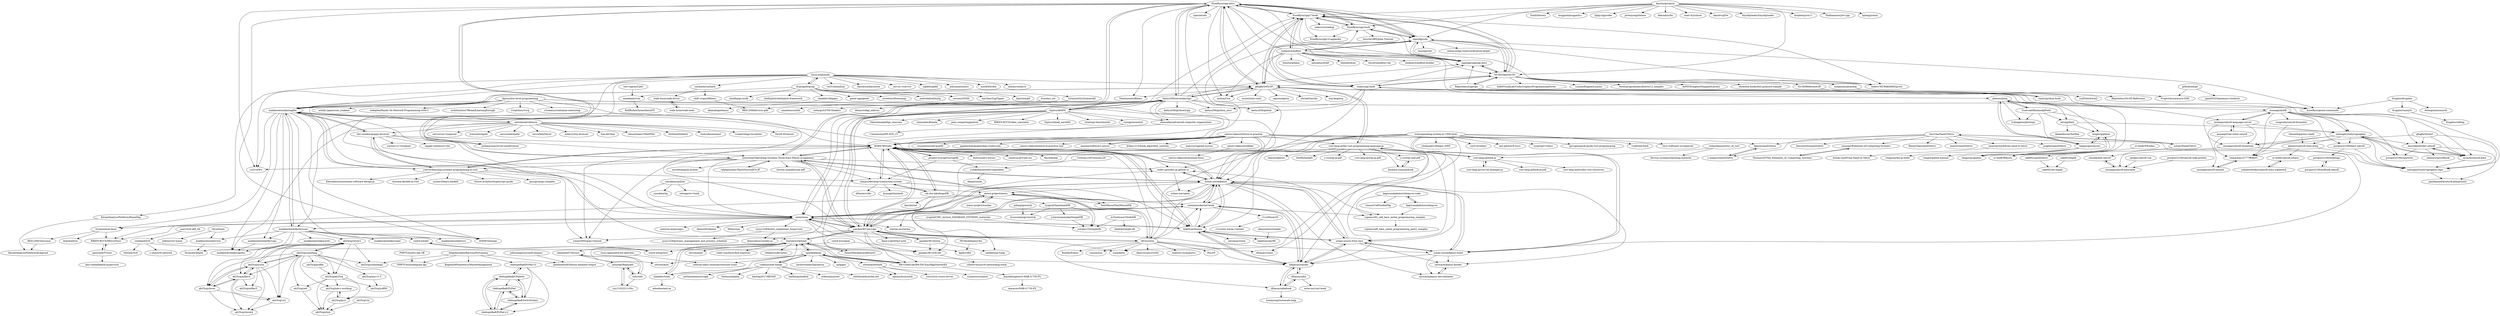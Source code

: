 digraph G {
"EzoeRyou/cpp-intro" -> "EzoeRyou/cpp17book"
"EzoeRyou/cpp-intro" -> "EzoeRyou/cpp-book"
"EzoeRyou/cpp-intro" -> "cpprefjp/site"
"EzoeRyou/cpp-intro" -> "gfngfn/SATySFi"
"EzoeRyou/cpp-intro" -> "Naotonosato/Blawn" ["e"=1]
"EzoeRyou/cpp-intro" -> "syarochan/Operating-Systems-Three-Easy-Pieces-in-japanese"
"EzoeRyou/cpp-intro" -> "spinute/ods" ["e"=1]
"EzoeRyou/cpp-intro" -> "cppmap/cppmap.docs"
"EzoeRyou/cpp-intro" -> "EzoeRyou/posix-commands"
"EzoeRyou/cpp-intro" -> "kaityo256/sevendayshpc"
"EzoeRyou/cpp-intro" -> "fujitsu/A64FX"
"EzoeRyou/cpp-intro" -> "osdev-jp/osdev-jp.github.io"
"EzoeRyou/cpp-intro" -> "rui314/9cc" ["e"=1]
"EzoeRyou/cpp-intro" -> "miiton/Cica" ["e"=1]
"EzoeRyou/cpp-intro" -> "DQNEO/minigo" ["e"=1]
"nuta/resea" -> "nuta/microkernel-book"
"nuta/resea" -> "hikalium/liumos"
"nuta/resea" -> "uchan-nos/mikanos"
"nuta/resea" -> "starina-os/starina"
"nuta/resea" -> "nuta/kerla" ["e"=1]
"nuta/resea" -> "RIKEN-RCCS/MilvusVisor"
"nuta/resea" -> "liva/minimal-linux"
"nuta/resea" -> "pandax381/microps"
"nuta/resea" -> "maekawatoshiki/sericum"
"nuta/resea" -> "hikalium/wasabi"
"nuta/resea" -> "ushitora-anqou/aqcc" ["e"=1]
"nuta/resea" -> "syuu1228/howto_implement_hypervisor"
"nuta/resea" -> "dennis95/dennix" ["e"=1]
"nuta/resea" -> "MQuy/mos" ["e"=1]
"nuta/resea" -> "osdev-jp/osdev-jp.github.io"
"ab25cq/comelang" -> "ab25cq/clover2"
"ab25cq/comelang" -> "ab25cq/xyzsh"
"ab25cq/comelang" -> "ab25cq/mfiler4"
"ab25cq/comelang" -> "ab25cq/ab25cq"
"ab25cq/comelang" -> "ab25cq/clover"
"ab25cq/comelang" -> "ab25cq/comelang2"
"ab25cq/comelang" -> "ab25cq/zed"
"ab25cq/comelang" -> "ab25cq/neo-c-working"
"ab25cq/comelang" -> "ab25cq/vicl"
"ab25cq/comelang" -> "ab25cq/neo-c1-5"
"ab25cq/comelang" -> "ab25cq/pyvi"
"ab25cq/comelang" -> "ab25cq/profile"
"syarochan/Operating-Systems-Three-Easy-Pieces-in-japanese" -> "ralphplumley/TeachYourselfCS-JP"
"syarochan/Operating-Systems-Three-Easy-Pieces-in-japanese" -> "pandax381/microps"
"syarochan/Operating-Systems-Three-Easy-Pieces-in-japanese" -> "EzoeRyou/cpp-intro"
"syarochan/Operating-Systems-Three-Easy-Pieces-in-japanese" -> "hikalium/liumos"
"syarochan/Operating-Systems-Three-Easy-Pieces-in-japanese" -> "ymmt2005/grpc-tutorial" ["e"=1]
"syarochan/Operating-Systems-Three-Easy-Pieces-in-japanese" -> "KOBA789/relly"
"syarochan/Operating-Systems-Three-Easy-Pieces-in-japanese" -> "hiroshi-manabe/sicp-pdf" ["e"=1]
"syarochan/Operating-Systems-Three-Easy-Pieces-in-japanese" -> "nuta/resea"
"syarochan/Operating-Systems-Three-Easy-Pieces-in-japanese" -> "uchan-nos/mikanos"
"syarochan/Operating-Systems-Three-Easy-Pieces-in-japanese" -> "yuk1ty/learning-systems-programming-in-rust"
"syarochan/Operating-Systems-Three-Easy-Pieces-in-japanese" -> "kaityo256/sevendayshpc"
"syarochan/Operating-Systems-Three-Easy-Pieces-in-japanese" -> "starpos/develop-transaction-system"
"syarochan/Operating-Systems-Three-Easy-Pieces-in-japanese" -> "osdev-jp/osdev-jp.github.io"
"syarochan/Operating-Systems-Three-Easy-Pieces-in-japanese" -> "asciidwango/js-primer" ["e"=1]
"syarochan/Operating-Systems-Three-Easy-Pieces-in-japanese" -> "rui314/9cc" ["e"=1]
"kaityo256/sevendayshpc" -> "kaityo256/python_zero" ["e"=1]
"kaityo256/sevendayshpc" -> "kaityo256/github" ["e"=1]
"kaityo256/sevendayshpc" -> "fujitsu/A64FX"
"kaityo256/sevendayshpc" -> "kaityo256/python2cpp" ["e"=1]
"kaityo256/sevendayshpc" -> "pandax381/microps"
"kaityo256/sevendayshpc" -> "maekawatoshiki/naglfar"
"kaityo256/sevendayshpc" -> "gfngfn/SATySFi"
"kaityo256/sevendayshpc" -> "EzoeRyou/cpp-intro"
"kaityo256/sevendayshpc" -> "KOBA789/relly"
"kaityo256/sevendayshpc" -> "shioyadan/advanced-computer-organization"
"kaityo256/sevendayshpc" -> "cppmap/cppmap.docs"
"kaityo256/sevendayshpc" -> "nuta/resea"
"kaityo256/sevendayshpc" -> "EzoeRyou/posix-commands"
"kaityo256/sevendayshpc" -> "syarochan/Operating-Systems-Three-Easy-Pieces-in-japanese"
"kaityo256/sevendayshpc" -> "EzoeRyou/cpp17book"
"wtsnjp/llmk" -> "na4zagin3/satyrographos"
"wtsnjp/llmk" -> "texjporg/platex"
"wtsnjp/llmk" -> "khaledhosny/harftex" ["e"=1]
"kazuho/picojson" -> "dropbox/json11" ["e"=1]
"kazuho/picojson" -> "Thalhammer/jwt-cpp" ["e"=1]
"kazuho/picojson" -> "EzoeRyou/cpp-book"
"kazuho/picojson" -> "hjiang/jsonxx" ["e"=1]
"kazuho/picojson" -> "Siv3D/OpenSiv3D"
"kazuho/picojson" -> "cpprefjp/site"
"kazuho/picojson" -> "EzoeRyou/cpp17book"
"kazuho/picojson" -> "fraillt/bitsery" ["e"=1]
"kazuho/picojson" -> "msgpack/msgpack-c" ["e"=1]
"kazuho/picojson" -> "tplgy/cppcodec" ["e"=1]
"kazuho/picojson" -> "jeremyong/Selene" ["e"=1]
"kazuho/picojson" -> "bkaradzic/bx" ["e"=1]
"kazuho/picojson" -> "matt-42/silicon" ["e"=1]
"kazuho/picojson" -> "skaslev/gl3w" ["e"=1]
"kazuho/picojson" -> "tinyobjloader/tinyobjloader" ["e"=1]
"githole/edupt" -> "ProjectAsura/asura-SDK"
"githole/edupt" -> "gam0022/hanamaru-renderer"
"upa/deadman" -> "tinynetwork/tinet"
"upa/deadman" -> "IPA-CyberLab/IPA-DN-EasyBgpStarterKit"
"upa/deadman" -> "slankdev/tinet"
"upa/deadman" -> "codeout/inet-henge"
"upa/deadman" -> "iij/ipgen"
"upa/deadman" -> "nttcom/ksot"
"upa/deadman" -> "ophum/humstack"
"upa/deadman" -> "interop-tokyo-shownet/shownet-icons"
"upa/deadman" -> "hirolovesbeer/hayabusa"
"upa/deadman" -> "n0stack/n0stack"
"satoru-takeuchi/linux-in-practice" -> "satoru-takeuchi/linux-in-practice-2nd" ["e"=1]
"satoru-takeuchi/linux-in-practice" -> "aamine/stdlinux2-source"
"satoru-takeuchi/linux-in-practice" -> "drken1215/book_algorithm_solution" ["e"=1]
"satoru-takeuchi/linux-in-practice" -> "uchan-nos/mikanos-build"
"satoru-takeuchi/linux-in-practice" -> "uchan-nos/os-from-zero"
"satoru-takeuchi/linux-in-practice" -> "KOBA789/relly"
"satoru-takeuchi/linux-in-practice" -> "matsuu/vagrant-isucon" ["e"=1]
"satoru-takeuchi/linux-in-practice" -> "satoru-takeuchi/elkdat"
"satoru-takeuchi/linux-in-practice" -> "uchan-nos/mikanos"
"satoru-takeuchi/linux-in-practice" -> "isucon/isucon9-qualify" ["e"=1]
"satoru-takeuchi/linux-in-practice" -> "rust-lang-ja/the-rust-programming-language-ja"
"satoru-takeuchi/linux-in-practice" -> "hikalium/liumos"
"satoru-takeuchi/linux-in-practice" -> "ikenox/nand2tetris"
"satoru-takeuchi/linux-in-practice" -> "gopherdojo/gopherdojo-studyroom" ["e"=1]
"maekawatoshiki/sericum" -> "maekawatoshiki/yacht"
"maekawatoshiki/sericum" -> "maekawatoshiki/rapidus" ["e"=1]
"maekawatoshiki/sericum" -> "maekawatoshiki/naglfar"
"maekawatoshiki/sericum" -> "maekawatoshiki/rcaml" ["e"=1]
"maekawatoshiki/sericum" -> "ab25cq/clover2"
"maekawatoshiki/sericum" -> "maekawatoshiki/ferrugo"
"maekawatoshiki/sericum" -> "DQNEO/minigo" ["e"=1]
"maekawatoshiki/sericum" -> "maekawatoshiki/vicis"
"maekawatoshiki/sericum" -> "maekawatoshiki/rucc" ["e"=1]
"maekawatoshiki/sericum" -> "coord-e/mlml"
"maekawatoshiki/sericum" -> "Drumato/Depth"
"hikalium/liumos" -> "hikalium/wasabi"
"hikalium/liumos" -> "uchan-nos/mikanos"
"hikalium/liumos" -> "nuta/resea"
"hikalium/liumos" -> "neri/maystorm" ["e"=1]
"hikalium/liumos" -> "KOBA789/relly"
"hikalium/liumos" -> "uchan-nos/os-from-zero"
"hikalium/liumos" -> "nuta/microkernel-book"
"hikalium/liumos" -> "hikalium/opv86"
"maekawatoshiki/naglfar" -> "maekawatoshiki/rapidus" ["e"=1]
"maekawatoshiki/naglfar" -> "maekawatoshiki/sericum"
"maekawatoshiki/naglfar" -> "maekawatoshiki/rucc" ["e"=1]
"maekawatoshiki/naglfar" -> "maekawatoshiki/ferrugo"
"maekawatoshiki/naglfar" -> "hikalium/liumos"
"maekawatoshiki/naglfar" -> "liva/minimal-linux"
"maekawatoshiki/naglfar" -> "kaityo256/sevendayshpc"
"maekawatoshiki/naglfar" -> "KOBA789/relly"
"maekawatoshiki/naglfar" -> "gfngfn/SATySFi"
"maekawatoshiki/naglfar" -> "mbrubeck/robinson"
"maekawatoshiki/naglfar" -> "yuk1ty/learning-systems-programming-in-rust"
"maekawatoshiki/naglfar" -> "DQNEO/minigo" ["e"=1]
"maekawatoshiki/naglfar" -> "lmt-swallow/puppy-browser"
"maekawatoshiki/naglfar" -> "nuta/resea"
"maekawatoshiki/naglfar" -> "rui314/9cc" ["e"=1]
"frugalos/frugalos" -> "frugalos/cannyls"
"frugalos/frugalos" -> "dwango/mizumochi"
"frugalos/frugalos" -> "EzoeRyou/posix-commands"
"rinatz/python-book" -> "rinatz/cpp-book"
"uchan-nos/mikanos" -> "uchan-nos/mikanos-build"
"uchan-nos/mikanos" -> "uchan-nos/os-from-zero"
"uchan-nos/mikanos" -> "hikalium/liumos"
"uchan-nos/mikanos" -> "nuta/resea"
"uchan-nos/mikanos" -> "osdev-jp/osdev-jp.github.io"
"uchan-nos/mikanos" -> "nuta/microkernel-book"
"uchan-nos/mikanos" -> "pandax381/microps"
"uchan-nos/mikanos" -> "KOBA789/relly"
"uchan-nos/mikanos" -> "hikalium/wasabi"
"uchan-nos/mikanos" -> "sarisia/mikanos-docker"
"uchan-nos/mikanos" -> "sarisia/mikanos-devcontainer"
"uchan-nos/mikanos" -> "uchan-nos/opela"
"uchan-nos/mikanos" -> "mewz-project/mewz"
"uchan-nos/mikanos" -> "syarochan/Operating-Systems-Three-Easy-Pieces-in-japanese"
"uchan-nos/mikanos" -> "cupnes/c92_uefi_bare_metal_programming_samples"
"trueroad/HaranoAjiFonts" -> "abenori/jlreq"
"trueroad/HaranoAjiFonts" -> "texjporg/jsclasses"
"trueroad/HaranoAjiFonts" -> "zr-tex8r/BXjscls"
"trueroad/HaranoAjiFonts" -> "wtsnjp/llmk"
"trueroad/HaranoAjiFonts" -> "h-kitagawa/plistings"
"swetland/xv6" -> "NewbiZ/xv6"
"swetland/xv6" -> "pandax381/xv6-net"
"swetland/xv6" -> "s-shin/xv6-network"
"liva/minimal-linux" -> "drpnd/advos"
"liva/minimal-linux" -> "RKX1209/TinyLinux"
"liva/minimal-linux" -> "RIKEN-RCCS/MilvusVisor"
"vibranthq/press-ready" -> "abenori/satysfi-class-jlreq"
"cppmap/cppmap.docs" -> "cpprefjp/site"
"cppmap/cppmap.docs" -> "Siv3D/OpenSiv3D"
"maekawatoshiki/ferrugo" -> "maekawatoshiki/rapidus" ["e"=1]
"syuu1228/howto_implement_hypervisor" -> "syuu1228/process_management_and_process_schedule"
"syuu1228/howto_implement_hypervisor" -> "tkmru/linux-insides-ja"
"aamine/stdlinux2-source" -> "satoru-takeuchi/linux-in-practice"
"n0stack/n0stack" -> "ictsc/ictsc-score-server"
"n0stack/n0stack" -> "ophum/humstack"
"n0stack/n0stack" -> "susanow/susanow"
"EzoeRyou/cpp-book" -> "EzoeRyou/cpp17book"
"EzoeRyou/cpp-book" -> "EzoeRyou/cpp14-appendix"
"EzoeRyou/cpp-book" -> "EzoeRyou/cpp-intro"
"EzoeRyou/cpp-book" -> "cpprefjp/site"
"EzoeRyou/cpp-book" -> "cppmap/cppmap.docs"
"EzoeRyou/cpp-book" -> "bicycle1885/Julia-Tutorial" ["e"=1]
"mogemimi/pomdog" -> "ProjectAsura/asura-SDK"
"coord-e/expressi" -> "coord-e/mlml"
"ab25cq/clover" -> "ab25cq/mfiler4"
"ab25cq/clover" -> "ab25cq/vicl"
"ab25cq/clover" -> "ab25cq/xyzsh"
"ab25cq/clover" -> "ab25cq/clover4"
"ab25cq/vicl" -> "ab25cq/clover4"
"liva/xhci_uio" -> "RKX1209/bitvisor-gdb"
"na4zagin3/satyrographos" -> "amutake/docker-satysfi"
"na4zagin3/satyrographos" -> "nyuichi/satysfi-base"
"na4zagin3/satyrographos" -> "abenori/satysfi-class-jlreq"
"na4zagin3/satyrographos" -> "monaqa/satysfi-enumitem"
"na4zagin3/satyrographos" -> "na4zagin3/satyrographos-repo"
"na4zagin3/satyrographos" -> "puripuri2100/stjarticle"
"na4zagin3/satyrographos" -> "monaqa/satysfi-easytable"
"na4zagin3/satyrographos" -> "puripuri2100/learn-satysfi"
"slankdev/tinet" -> "tinynetwork/tinet"
"slankdev/tinet" -> "edenden/end.ac"
"y-yu/trpl-2nd-pdf" -> "hazama-yuinyan/book"
"frugalos/cannyls" -> "frugalos/raftlog"
"0918nobita/psyche" -> "kgtkr/cl8w"
"coord-e/mlml" -> "coord-e/expressi"
"sake92/hepek" -> "sake92/sbt-hepek"
"qnighy/satysfi.vim" -> "monaqa/satysfi-easytable"
"puripuri2100/exdesign" -> "puripuri2100/mdbook-satysfi"
"nyuichi/satysfi-base" -> "amutake/docker-satysfi"
"nyuichi/satysfi-base" -> "na4zagin3/satyrographos"
"nyuichi/satysfi-base" -> "na4zagin3/satyrographos-repo"
"amutake/docker-satysfi" -> "nyuichi/satysfi-base"
"amutake/docker-satysfi" -> "puripuri2100/stjarticle"
"amutake/docker-satysfi" -> "abenori/satysfibook"
"amutake/docker-satysfi" -> "pandaman64/satysfi-playground"
"zr-tex8r/satysfi-zrbase" -> "yabaitechtokyo/satysfi-class-yabaitech"
"na4zagin3/satyrographos-repo" -> "pandaman64/satysfi-playground"
"coord-e/scopion" -> "coord-e/expressi"
"coord-e/scopion" -> "kgtkr/cl8w"
"mbrubeck/robinson" -> "reesmichael1/WebWhir"
"mbrubeck/robinson" -> "maekawatoshiki/naglfar"
"mbrubeck/robinson" -> "lmt-swallow/puppy-browser"
"mbrubeck/robinson" -> "litehtml/litehtml" ["e"=1]
"mbrubeck/robinson" -> "joshmarinacci/rust-minibrowser"
"mbrubeck/robinson" -> "twilco/kosmonaut" ["e"=1]
"mbrubeck/robinson" -> "ruuda/robigo-luculenta"
"mbrubeck/robinson" -> "ZeroX-DG/moon" ["e"=1]
"mbrubeck/robinson" -> "maekawatoshiki/rapidus" ["e"=1]
"mbrubeck/robinson" -> "servo/rust-cssparser" ["e"=1]
"mbrubeck/robinson" -> "jrmuizel/raqote" ["e"=1]
"mbrubeck/robinson" -> "servo/webrender" ["e"=1]
"mbrubeck/robinson" -> "servo/html5ever" ["e"=1]
"mbrubeck/robinson" -> "askerry/toy-browser"
"mbrubeck/robinson" -> "boa-dev/boa" ["e"=1]
"pandax381/lectcp" -> "pandax381/microps"
"pandax381/lectcp" -> "sat0ken/go-tcpip"
"pandax381/lectcp" -> "pandax381/xv6-net"
"Reputeless/Laptops" -> "Siv3D/OpenSiv3D"
"Reputeless/Laptops" -> "traPtitech/traQ" ["e"=1]
"Reputeless/Laptops" -> "cppmap/cppmap.docs"
"richardanaya/tour_of_rust" -> "rust-lang-ja/book-ja"
"richardanaya/tour_of_rust" -> "ferrous-systems/teaching-material" ["e"=1]
"uchan-nos/mikanos-build" -> "uchan-nos/mikanos"
"uchan-nos/mikanos-build" -> "uchan-nos/os-from-zero"
"uchan-nos/mikanos-build" -> "sarisia/mikanos-devcontainer"
"uchan-nos/mikanos-build" -> "KOBA789/relly"
"uchan-nos/mikanos-build" -> "sarisia/mikanos-docker"
"uchan-nos/mikanos-build" -> "hikalium/wasabi"
"gfngfn/Sesterl" -> "nyuichi/satysfi-base"
"gfngfn/Sesterl" -> "na4zagin3/satyrographos-repo"
"gfngfn/Sesterl" -> "monaqa/satysfi-enumitem"
"gfngfn/Sesterl" -> "amutake/docker-satysfi"
"rhysd/wain" -> "yblein/rust-wasm"
"rhysd/wain" -> "maekawatoshiki/vicis"
"kagurazakakotori/ubmp-cn-code" -> "kagurazakakotori/ubmp-cn"
"kagurazakakotori/ubmp-cn-code" -> "cupnes/c92_uefi_bare_metal_programming_samples"
"kagurazakakotori/ubmp-cn-code" -> "vinxue/UefiToolkitPkg" ["e"=1]
"monaqa/slydifi" -> "monaqa/satysfi-language-server"
"monaqa/slydifi" -> "monaqa/satysfi-enumitem"
"monaqa/slydifi" -> "na4zagin3/satyrographos"
"monaqa/slydifi" -> "namachan10777/BiByFi"
"monaqa/slydifi" -> "nyuichi/satysfi-base"
"monaqa/slydifi" -> "amutake/docker-satysfi"
"monaqa/slydifi" -> "puripuri2100/learn-satysfi"
"monaqa/slydifi" -> "puripuri2100/stjarticle"
"monaqa/slydifi" -> "na4zagin3/satyrographos-repo"
"monaqa/slydifi" -> "usagrada/satysfi-formatter"
"fujitsu/A64FX" -> "kaityo256/sevendayshpc"
"fujitsu/A64FX" -> "shioyadan/advanced-computer-organization"
"fujitsu/A64FX" -> "maekawatoshiki/sericum"
"fujitsu/A64FX" -> "EzoeRyou/cpp-intro"
"fujitsu/A64FX" -> "RIKEN-RCCS/riken_simulator"
"fujitsu/A64FX" -> "fujitsu/xbyak_aarch64" ["e"=1]
"fujitsu/A64FX" -> "ricosjp/monolish"
"fujitsu/A64FX" -> "nuta/resea"
"fujitsu/A64FX" -> "intel/mpi-benchmarks" ["e"=1]
"fujitsu/A64FX" -> "fukushimalab/hpc_exercise"
"fujitsu/A64FX" -> "shioyadan/Konata" ["e"=1]
"fujitsu/A64FX" -> "EzoeRyou/cpp17book"
"fujitsu/A64FX" -> "tkmru/linux-insides-ja"
"fujitsu/A64FX" -> "pezy-computing/pzbcm"
"fujitsu/A64FX" -> "IPA-CyberLab/IPA-DN-EasyBgpStarterKit"
"ad-sho-loko/bogoDB" -> "starpos/develop-transaction-system"
"ad-sho-loko/bogoDB" -> "KOBA789/relly"
"ad-sho-loko/bogoDB" -> "sat0ken/go-tcpip"
"ad-sho-loko/bogoDB" -> "ryogrid/SamehadaDB"
"ad-sho-loko/bogoDB" -> "kazuho/rat" ["e"=1]
"pandax381/xv6-net" -> "vibhorvatsa/xv6-networking-stack"
"xctom/Nand2Tetris" -> "havivha/Nand2Tetris"
"xctom/Nand2Tetris" -> "sake92/nand2tetris"
"rust-lang-ja/book-ja" -> "rust-lang-ja/rust-by-example-ja"
"rust-lang-ja/book-ja" -> "rust-lang-ja/the-rust-programming-language-ja"
"rust-lang-ja/book-ja" -> "rust-lang-ja/book-ja-pdf"
"rust-lang-ja/book-ja" -> "rust-lang-ja/atcoder-rust-resources" ["e"=1]
"IPA-CyberLab/IPA-DN-EasyBgpStarterKit" -> "upa/deadman"
"IPA-CyberLab/IPA-DN-EasyBgpStarterKit" -> "tinynetwork/tinet"
"IPA-CyberLab/IPA-DN-EasyBgpStarterKit" -> "masebb/openwrt-WAB-I1750-PS"
"RKX1209/TinyLinux" -> "KernelAnalysisPlatform/kvalgrind"
"tinynetwork/tinet" -> "slankdev/tinet"
"tinynetwork/tinet" -> "YutaroHayakawa/ipftrace2" ["e"=1]
"tinynetwork/tinet" -> "upa/deadman"
"tinynetwork/tinet" -> "nttcom/pola"
"tinynetwork/tinet" -> "wide-vsix/linux-flow-exporter"
"tinynetwork/tinet" -> "ebiken/nsdevnotes"
"tinynetwork/tinet" -> "IPA-CyberLab/IPA-DN-EasyBgpStarterKit"
"tinynetwork/tinet" -> "kametan0730/curo"
"tinynetwork/tinet" -> "nttcom/ksot"
"tinynetwork/tinet" -> "pandax381/microps"
"ThomasCJY/The_Elements_of_Computing_Systems" -> "cmoylan/Elements-of-Computing-Systems"
"ab25cq/neo-c1-5" -> "ab25cq/uARM"
"abenori/satysfi-class-jlreq" -> "na4zagin3/satyrographos-repo"
"abenori/satysfi-class-jlreq" -> "zr-tex8r/satysfi-zrbase"
"abenori/satysfi-class-jlreq" -> "namachan10777/BiByFi"
"kagurazakakotori/ubmp-cn" -> "kagurazakakotori/ubmp-cn-code"
"kagurazakakotori/ubmp-cn" -> "cupnes/c92_uefi_bare_metal_programming_samples"
"pzhzqt/goostub" -> "brunocalza/go-bustub"
"y-meguro/nand2tetris" -> "ikenox/nand2tetris"
"monaqa/satysfi-enumitem" -> "na4zagin3/satyrographos-repo"
"monaqa/satysfi-enumitem" -> "shoudai/bib-satysfi"
"monaqa/satysfi-easytable" -> "shoudai/bib-satysfi"
"namachan10777/BiByFi" -> "monaqa/satysfi-azmath"
"shoudai/bib-satysfi" -> "monaqa/satysfi-easytable"
"yabaitechtokyo/satysfi-class-yabaitech" -> "zr-tex8r/satysfi-zrbase"
"lmt-swallow/puppy-browser" -> "KOBA789/relly"
"lmt-swallow/puppy-browser" -> "yuk1ty/learning-systems-programming-in-rust"
"lmt-swallow/puppy-browser" -> "maekawatoshiki/naglfar"
"lmt-swallow/puppy-browser" -> "ymrl/a11y-visualizer" ["e"=1]
"lmt-swallow/puppy-browser" -> "tinynetwork/tinet"
"lmt-swallow/puppy-browser" -> "sapphi-red/micro-vite"
"lmt-swallow/puppy-browser" -> "joshmarinacci/rust-minibrowser"
"ralphplumley/TeachYourselfCS-JP" -> "syarochan/Operating-Systems-Three-Easy-Pieces-in-japanese"
"yuk1ty/learning-systems-programming-in-rust" -> "KOBA789/relly"
"yuk1ty/learning-systems-programming-in-rust" -> "ymmt2005/grpc-tutorial" ["e"=1]
"yuk1ty/learning-systems-programming-in-rust" -> "qryxip/cargo-compete" ["e"=1]
"yuk1ty/learning-systems-programming-in-rust" -> "Katsukiniwa/awesome-software-design-ja" ["e"=1]
"yuk1ty/learning-systems-programming-in-rust" -> "kuwana-kb/ddd-in-rust" ["e"=1]
"yuk1ty/learning-systems-programming-in-rust" -> "nushio3/learn-haskell" ["e"=1]
"yuk1ty/learning-systems-programming-in-rust" -> "maekawatoshiki/naglfar"
"yuk1ty/learning-systems-programming-in-rust" -> "lmt-swallow/puppy-browser"
"yuk1ty/learning-systems-programming-in-rust" -> "starpos/develop-transaction-system"
"yuk1ty/learning-systems-programming-in-rust" -> "future-architect/typescript-guide" ["e"=1]
"dripcap/dripcap" -> "genet-app/genet"
"dripcap/dripcap" -> "linux-noah/noah"
"dripcap/dripcap" -> "screetsec/Dracnmap" ["e"=1]
"dripcap/dripcap" -> "mehrdadrad/mylg" ["e"=1]
"dripcap/dripcap" -> "secrary/SSMA" ["e"=1]
"dripcap/dripcap" -> "GrimoireGL/GrimoireJS"
"dripcap/dripcap" -> "omriher/CapTipper" ["e"=1]
"dripcap/dripcap" -> "mandiant/rvmi"
"dripcap/dripcap" -> "bijection/g9" ["e"=1]
"dripcap/dripcap" -> "slackhq/go-audit" ["e"=1]
"dripcap/dripcap" -> "shellsploit/shellsploit-framework" ["e"=1]
"dripcap/dripcap" -> "slankdev/libpgen"
"o8vm/octox" -> "mewz-project/mewz"
"o8vm/octox" -> "KOBA789/relly"
"o8vm/octox" -> "d0iasm/rvemu" ["e"=1]
"o8vm/octox" -> "pandax381/microps"
"o8vm/octox" -> "Ruddle/Fomos" ["e"=1]
"o8vm/octox" -> "vinc/moros" ["e"=1]
"o8vm/octox" -> "nuta/microkernel-book"
"o8vm/octox" -> "nuta/kerla" ["e"=1]
"o8vm/octox" -> "uchan-nos/mikanos"
"o8vm/octox" -> "dancrossnyc/rxv64" ["e"=1]
"o8vm/octox" -> "maestro-os/maestro" ["e"=1]
"o8vm/octox" -> "hikalium/wasabi"
"o8vm/octox" -> "r9os/r9" ["e"=1]
"o8vm/octox" -> "nuta/resea"
"o8vm/octox" -> "d0iasm/sababook"
"gfngfn/SATySFi" -> "esumii/min-caml" ["e"=1]
"gfngfn/SATySFi" -> "na4zagin3/satyrographos"
"gfngfn/SATySFi" -> "EzoeRyou/cpp-intro"
"gfngfn/SATySFi" -> "Naotonosato/Blawn" ["e"=1]
"gfngfn/SATySFi" -> "monaqa/slydifi"
"gfngfn/SATySFi" -> "egison/egison" ["e"=1]
"gfngfn/SATySFi" -> "rust-lang-ja/the-rust-programming-language-ja"
"gfngfn/SATySFi" -> "shirok/Gauche" ["e"=1]
"gfngfn/SATySFi" -> "kaityo256/sevendayshpc"
"gfngfn/SATySFi" -> "erg-lang/erg" ["e"=1]
"gfngfn/SATySFi" -> "monaqa/satysfi-language-server"
"gfngfn/SATySFi" -> "abenori/jlreq"
"gfngfn/SATySFi" -> "EzoeRyou/cpp17book"
"gfngfn/SATySFi" -> "maekawatoshiki/naglfar"
"gfngfn/SATySFi" -> "miiton/Cica" ["e"=1]
"cmoylan/Elements-of-Computing-Systems" -> "ThomasCJY/The_Elements_of_Computing_Systems"
"KOBA789/relly" -> "yuk1ty/learning-systems-programming-in-rust"
"KOBA789/relly" -> "ad-sho-loko/bogoDB"
"KOBA789/relly" -> "starpos/develop-transaction-system"
"KOBA789/relly" -> "pandax381/microps"
"KOBA789/relly" -> "hikalium/liumos"
"KOBA789/relly" -> "uchan-nos/mikanos-build"
"KOBA789/relly" -> "matsuu/aws-isucon" ["e"=1]
"KOBA789/relly" -> "uchan-nos/mikanos"
"KOBA789/relly" -> "catatsuy/private-isu" ["e"=1]
"KOBA789/relly" -> "ymmt2005/grpc-tutorial" ["e"=1]
"KOBA789/relly" -> "tkuchiki/alp" ["e"=1]
"KOBA789/relly" -> "hikalium/wasabi"
"KOBA789/relly" -> "project-tsurugi/tsurugidb"
"KOBA789/relly" -> "uchan-nos/os-from-zero"
"KOBA789/relly" -> "syarochan/Operating-Systems-Three-Easy-Pieces-in-japanese"
"uchan-nos/os-from-zero" -> "uchan-nos/mikanos"
"uchan-nos/os-from-zero" -> "uchan-nos/mikanos-build"
"uchan-nos/os-from-zero" -> "hikalium/wasabi"
"uchan-nos/os-from-zero" -> "hikalium/liumos"
"uchan-nos/os-from-zero" -> "sarisia/mikanos-docker"
"uchan-nos/os-from-zero" -> "osdev-jp/osdev-jp.github.io"
"hikalium/wasabi" -> "d0iasm/saba"
"hikalium/wasabi" -> "d0iasm/sababook"
"hikalium/wasabi" -> "hikalium/liumos"
"hikalium/wasabi" -> "nuta/microkernel-book"
"hikalium/wasabi" -> "uchan-nos/os-from-zero"
"GrimoireGL/GrimoireJS" -> "notargs/LGTM-Shaders"
"GrimoireGL/GrimoireJS" -> "doxas/webgl_editron"
"GrimoireGL/GrimoireJS" -> "amatelus/solufa"
"sarisia/mikanos-devcontainer" -> "sarisia/mikanos-docker"
"melpon/wandbox" -> "rhysd/wandbox-vim"
"melpon/wandbox" -> "cpprefjp/site"
"melpon/wandbox" -> "EzoeRyou/cpp17book"
"melpon/wandbox" -> "Siv3D/OpenSiv3D"
"melpon/wandbox" -> "EzoeRyou/cpp-book"
"melpon/wandbox" -> "melpon/wandbox-builder"
"melpon/wandbox" -> "EzoeRyou/cpp-intro"
"melpon/wandbox" -> "rinatz/cpp-book"
"melpon/wandbox" -> "boostorg/hana" ["e"=1]
"melpon/wandbox" -> "gfngfn/SATySFi"
"melpon/wandbox" -> "miiton/Cica" ["e"=1]
"melpon/wandbox" -> "cplusplus/draft" ["e"=1]
"melpon/wandbox" -> "bolero-MURAKAMI/Sprout" ["e"=1]
"melpon/wandbox" -> "cppmap/cppmap.docs"
"melpon/wandbox" -> "ldionne/dyno" ["e"=1]
"ricosjp/monolish" -> "t-hishinuma/DD-AVX_v3"
"slankdev/libpgen" -> "akamah/garbanzo"
"jserv/xv6-x86_64" -> "swetland/xv6"
"shioyadan/advanced-computer-organization" -> "NextMicon/NextMiconIDE"
"akawashiro/sloader" -> "hikalium/opv86"
"yutaroyamanaka/SimpleDB" -> "cutsea110/simpledb"
"monaqa/tree-sitter-satysfi" -> "namachan10777/BiByFi"
"monaqa/tree-sitter-satysfi" -> "monaqa/satysfi-language-server"
"ab25cq/profile" -> "ab25cq/ab25cq"
"ab25cq/ab25cq" -> "ab25cq/neo-c-working"
"ab25cq/ab25cq" -> "ab25cq/uARM"
"ab25cq/ab25cq" -> "ab25cq/zed"
"ab25cq/ab25cq" -> "ab25cq/pyvi"
"ab25cq/ab25cq" -> "ab25cq/shsh"
"sarisia/mikanos-docker" -> "sarisia/mikanos-devcontainer"
"maekawatoshiki/vicis" -> "Drumato/Depth"
"puripuri2100/learn-satysfi" -> "na4zagin3/satyrographos-repo"
"puripuri2100/learn-satysfi" -> "puripuri2100/exdesign"
"monaqa/satysfi-language-server" -> "monaqa/tree-sitter-satysfi"
"monaqa/satysfi-language-server" -> "monaqa/slydifi"
"monaqa/satysfi-language-server" -> "na4zagin3/satyrographos"
"monaqa/satysfi-language-server" -> "monaqa/satysfi-azmath"
"monaqa/satysfi-language-server" -> "monaqa/satysfi-enumitem"
"PHPTCloud/is-day-off" -> "PHPTCloud/telegram-api"
"puripuri2100/mdbook-satysfi" -> "puripuri2100/exdesign"
"zzz11032511/Oto" -> "ainozaki/Repacket"
"monaqa/satysfi-azmath" -> "namachan10777/BiByFi"
"yasukata/zpoline" -> "yasukata/iip"
"yasukata/zpoline" -> "retrage/svc-hook" ["e"=1]
"yasukata/zpoline" -> "nuta/resea"
"yasukata/zpoline" -> "mewz-project/mewz"
"ikenox/nand2tetris" -> "y-meguro/nand2tetris"
"walb-linux/walb-driver" -> "walb-linux/walb-tools"
"texjporg/jsclasses" -> "texjporg/platex"
"texjporg/jsclasses" -> "texjporg/uplatex"
"texjporg/jsclasses" -> "texjporg/tex-jp-build"
"texjporg/jsclasses" -> "abenori/jlreq"
"texjporg/jsclasses" -> "texjporg/ptex-manual"
"texjporg/jsclasses" -> "zr-tex8r/BXjscls"
"ab25cq/zed" -> "ab25cq/shsh"
"ab25cq/vin" -> "ab25cq/shsh"
"RIKEN-RCCS/MilvusVisor" -> "garasubo/T-Visor"
"usagrada/satysfi-formatter" -> "namachan10777/BiByFi"
"ainozaki/Repacket" -> "zzz11032511/Oto"
"ainozaki/Repacket" -> "shfz/shfz"
"ryogrid/CMU_lecture_DATABASE_SYSTEMS_materials" -> "cutsea110/simpledb"
"shfz/shfz" -> "ainozaki/Repacket"
"shfz/shfz" -> "zzz11032511/Oto"
"shfz/shfz" -> "kametan0730/curo"
"puripuri2100/satysfi-code-printer" -> "monaqa/satysfi-easytable"
"walb-linux/walb-tools" -> "walb-linux/walb-driver"
"rust-lang-ja/the-rust-programming-language-ja" -> "hazama-yuinyan/book"
"rust-lang-ja/the-rust-programming-language-ja" -> "gfngfn/SATySFi"
"rust-lang-ja/the-rust-programming-language-ja" -> "rust-lang-ja/book-ja"
"rust-lang-ja/the-rust-programming-language-ja" -> "y-yu/trpl-2nd-pdf"
"rust-lang-ja/the-rust-programming-language-ja" -> "y-yu/trpl-ja-pdf"
"rust-lang-ja/the-rust-programming-language-ja" -> "rust-lang-ja/trpl-ja-pdf"
"rust-lang-ja/the-rust-programming-language-ja" -> "klassic/klassic" ["e"=1]
"rust-lang-ja/the-rust-programming-language-ja" -> "lotz84/haskell" ["e"=1]
"starpos/develop-transaction-system" -> "ad-sho-loko/bogoDB"
"starpos/develop-transaction-system" -> "d0iasm/vulbr"
"starpos/develop-transaction-system" -> "KOBA789/relly"
"starpos/develop-transaction-system" -> "kumagi/tinylamb"
"starpos/develop-transaction-system" -> "cutsea110/simpledb"
"Siv3D/OpenSiv3D" -> "Siv3D/Reference-JP"
"Siv3D/OpenSiv3D" -> "cppmap/cppmap.docs"
"Siv3D/OpenSiv3D" -> "LuminoEngine/Lumino" ["e"=1]
"Siv3D/OpenSiv3D" -> "cpprefjp/site"
"Siv3D/OpenSiv3D" -> "boxerprogrammer/directx12_samples" ["e"=1]
"Siv3D/OpenSiv3D" -> "Reputeless/Laptops"
"Siv3D/OpenSiv3D" -> "EzoeRyou/cpp17book"
"Siv3D/OpenSiv3D" -> "bolero-MURAKAMI/Sprout" ["e"=1]
"Siv3D/OpenSiv3D" -> "gfngfn/SATySFi"
"Siv3D/OpenSiv3D" -> "AsPJT/DungeonTemplateLibrary" ["e"=1]
"Siv3D/OpenSiv3D" -> "EzoeRyou/cpp-intro"
"Siv3D/OpenSiv3D" -> "rinatz/cpp-book"
"Siv3D/OpenSiv3D" -> "shoeisha-books/hlsl-grimoire-sample" ["e"=1]
"Siv3D/OpenSiv3D" -> "mogemimi/pomdog"
"Siv3D/OpenSiv3D" -> "IndieVisualLab/UnityGraphicsProgrammingSeries" ["e"=1]
"d0iasm/saba" -> "d0iasm/sababook"
"d0iasm/saba" -> "hikalium/wasabi"
"d0iasm/saba" -> "estie-inc/rust-book"
"linux-noah/noah" -> "gfngfn/SATySFi"
"linux-noah/noah" -> "cuishark/cuishark"
"linux-noah/noah" -> "dripcap/dripcap"
"linux-noah/noah" -> "rui314/9cc" ["e"=1]
"linux-noah/noah" -> "syarochan/Operating-Systems-Three-Easy-Pieces-in-japanese"
"linux-noah/noah" -> "KernelAnalysisPlatform/KlareDbg"
"linux-noah/noah" -> "mhiramat/mincs"
"linux-noah/noah" -> "nuta/resea"
"linux-noah/noah" -> "mist64/hvdos" ["e"=1]
"linux-noah/noah" -> "machyve/xhyve" ["e"=1]
"linux-noah/noah" -> "rui314/minilisp" ["e"=1]
"linux-noah/noah" -> "haconiwa/haconiwa" ["e"=1]
"linux-noah/noah" -> "maekawatoshiki/naglfar"
"linux-noah/noah" -> "cervus-v/cervus" ["e"=1]
"linux-noah/noah" -> "sqldef/sqldef" ["e"=1]
"omarrayward/from-nand-to-tetris" -> "itzhak-razi/From-Nand-to-Tetris"
"osdev-jp/osdev-jp.github.io" -> "uchan-nos/mikanos"
"osdev-jp/osdev-jp.github.io" -> "uchan-nos/opela"
"ryogrid/SamehadaDB" -> "brunocalza/go-bustub"
"ryogrid/SamehadaDB" -> "cutsea110/simpledb"
"ryogrid/SamehadaDB" -> "yutaroyamanaka/SimpleDB"
"kametan0730/curo" -> "shfz/shfz"
"kametan0730/curo" -> "ainozaki/Repacket"
"ab25cq/clover2" -> "ab25cq/comelang"
"ab25cq/clover2" -> "ab25cq/xyzsh"
"ab25cq/clover2" -> "ab25cq/mfiler4"
"ab25cq/clover2" -> "ab25cq/clover"
"ab25cq/clover2" -> "ab25cq/vicl"
"ab25cq/clover2" -> "ab25cq/comelang2"
"ab25cq/clover2" -> "ab25cq/ab25cq"
"texjporg/platex" -> "texjporg/uplatex"
"texjporg/platex" -> "texjporg/jsclasses"
"texjporg/uplatex" -> "texjporg/platex"
"ab25cq/neo-c-working" -> "ab25cq/pyvi"
"ab25cq/neo-c-working" -> "ab25cq/shsh"
"garasubo/T-Visor" -> "RIKEN-RCCS/MilvusVisor"
"garasubo/T-Visor" -> "kmu-embedded/k-hypervisor"
"rust-lang-ja/rust-by-example-ja" -> "rust-lang-ja/book-ja"
"nuta/operating-system-in-1000-lines" -> "nuta/microkernel-book"
"nuta/operating-system-in-1000-lines" -> "nuta/kerla" ["e"=1]
"nuta/operating-system-in-1000-lines" -> "gurugio/quick-guide-rust-programming" ["e"=1]
"nuta/operating-system-in-1000-lines" -> "vvaltchev/tilck" ["e"=1]
"nuta/operating-system-in-1000-lines" -> "o8vm/octox"
"nuta/operating-system-in-1000-lines" -> "KOBA789/relly"
"nuta/operating-system-in-1000-lines" -> "riscv-software-src/opensbi" ["e"=1]
"nuta/operating-system-in-1000-lines" -> "yhzhang0128/egos-2000" ["e"=1]
"nuta/operating-system-in-1000-lines" -> "rui314/chibicc" ["e"=1]
"nuta/operating-system-in-1000-lines" -> "pandax381/microps"
"nuta/operating-system-in-1000-lines" -> "mit-pdos/xv6-riscv" ["e"=1]
"nuta/operating-system-in-1000-lines" -> "uchan-nos/mikanos"
"nuta/operating-system-in-1000-lines" -> "d0iasm/rvemu" ["e"=1]
"nuta/operating-system-in-1000-lines" -> "sysprog21/shecc" ["e"=1]
"nuta/operating-system-in-1000-lines" -> "hikalium/wasabi"
"diegoberaldin/RaccoonForLemmy" -> "BogdanMFometescu/WasteManagement"
"diegoberaldin/RaccoonForLemmy" -> "chebupelka8/PyPad-v2"
"diegoberaldin/RaccoonForLemmy" -> "PHPTCloud/telegram-api"
"diegoberaldin/RaccoonForLemmy" -> "ab25cq/comelang2"
"diegoberaldin/RaccoonForLemmy" -> "jeanfsantos83/forms-element-output"
"abenori/jlreq" -> "texjporg/jsclasses"
"abenori/jlreq" -> "trueroad/HaranoAjiFonts"
"abenori/jlreq" -> "wtsnjp/llmk"
"abenori/jlreq" -> "zr-tex8r/BXjscls"
"abenori/jlreq" -> "texjporg/platex"
"abenori/jlreq" -> "h-kitagawa/plistings"
"cisco-open/network-sketcher" -> "interop-tokyo-shownet/shownet-icons"
"codeout/inet-henge" -> "bachng2017/RENAT"
"codeout/inet-henge" -> "slankdev/tinet"
"codeout/inet-henge" -> "upa/deadman"
"codeout/inet-henge" -> "batfish/pybatfish" ["e"=1]
"codeout/inet-henge" -> "tinynetwork/tinet"
"codeout/inet-henge" -> "codeout/junoser"
"codeout/inet-henge" -> "cidrblock/drawthe.net" ["e"=1]
"codeout/inet-henge" -> "carlmontanari/scrapli" ["e"=1]
"codeout/inet-henge" -> "tbotnz/netpalm" ["e"=1]
"nuta/microkernel-book" -> "nuta/resea"
"nuta/microkernel-book" -> "starina-os/starina"
"nuta/microkernel-book" -> "pandax381/xv6-net"
"nuta/microkernel-book" -> "hikalium/wasabi"
"nuta/microkernel-book" -> "r1ru/WasmOS"
"nuta/microkernel-book" -> "cupnes/c92_uefi_bare_metal_programming_samples"
"nuta/microkernel-book" -> "uchan-nos/mikanos"
"project-tsurugi/tsurugidb" -> "KOBA789/relly"
"project-tsurugi/tsurugidb" -> "starpos/develop-transaction-system"
"project-tsurugi/tsurugidb" -> "yutakobayashidev/capitalens"
"yutakobayashidev/capitalens" -> "Ampoi/stask"
"ie-Yoshisaur/OxideDB" -> "abekoh/simple-db"
"ie-Yoshisaur/OxideDB" -> "cutsea110/simpledb"
"ab25cq/pyvi" -> "ab25cq/neo-c-working"
"ab25cq/pyvi" -> "ab25cq/shsh"
"Siv3D/Reference-JP" -> "Reputeless/Siv3D-Reference"
"KernelAnalysisPlatform/KlareDbg" -> "KernelAnalysisPlatform/kvalgrind"
"johnwangwyx/cmdCompass" -> "jeanfsantos83/forms-element-output"
"mewz-project/mewz" -> "mewz-project/wasker"
"mewz-project/mewz" -> "nuta/microkernel-book"
"mewz-project/mewz" -> "RIKEN-RCCS/MilvusVisor"
"mewz-project/mewz" -> "pandax381/microps"
"mewz-project/mewz" -> "NextMicon/NextMiconIDE"
"mewz-project/mewz" -> "o8vm/octox"
"mewz-project/wasker" -> "mewz-project/mewz"
"ab25cq/xyzsh" -> "ab25cq/mfiler4"
"ab25cq/xyzsh" -> "ab25cq/clover"
"ab25cq/xyzsh" -> "ab25cq/vicl"
"ab25cq/xyzsh" -> "ab25cq/comelang"
"ab25cq/xyzsh" -> "ab25cq/clover2"
"ab25cq/xyzsh" -> "ab25cq/mfiler5"
"ab25cq/xyzsh" -> "ab25cq/clover4"
"satoru-takeuchi/elkdat" -> "satoru-takeuchi/minimal-linux"
"ab25cq/mfiler4" -> "ab25cq/clover"
"ab25cq/mfiler4" -> "ab25cq/xyzsh"
"ab25cq/mfiler4" -> "ab25cq/vicl"
"ab25cq/mfiler4" -> "ab25cq/mfiler5"
"ab25cq/mfiler4" -> "ab25cq/clover4"
"masebb/openwrt-WAB-I1750-PS" -> "macaron/WAB-I1750-PS"
"chebupelka8/PyPad-v2" -> "chebupelka8/CPalette"
"chebupelka8/PyPad-v2" -> "chebupelka8/SwitchGame"
"chebupelka8/PyPad-v2" -> "chebupelka8/PyPad-v.2"
"r1ru/WasmOS" -> "r1ru/tiny-wasm-runtime"
"chebupelka8/CPalette" -> "chebupelka8/PyPad-v.2"
"chebupelka8/CPalette" -> "chebupelka8/SwitchGame"
"chebupelka8/CPalette" -> "chebupelka8/PyPad-v2"
"chebupelka8/CPalette" -> "chebupelka8/PyPad"
"chebupelka8/SwitchGame" -> "chebupelka8/PyPad-v.2"
"chebupelka8/SwitchGame" -> "chebupelka8/PyPad"
"chebupelka8/SwitchGame" -> "chebupelka8/CPalette"
"chebupelka8/PyPad-v.2" -> "chebupelka8/SwitchGame"
"chebupelka8/PyPad-v.2" -> "chebupelka8/PyPad"
"chebupelka8/PyPad-v.2" -> "chebupelka8/CPalette"
"chebupelka8/PyPad" -> "chebupelka8/PyPad-v.2"
"chebupelka8/PyPad" -> "chebupelka8/SwitchGame"
"TutoriaLLM/TutoriaLLM" -> "yutakobayashidev/capitalens"
"pandax381/microps" -> "pandax381/lectcp"
"pandax381/microps" -> "KOBA789/relly"
"pandax381/microps" -> "uchan-nos/mikanos"
"pandax381/microps" -> "tinynetwork/tinet"
"pandax381/microps" -> "nuta/resea"
"pandax381/microps" -> "syarochan/Operating-Systems-Three-Easy-Pieces-in-japanese"
"pandax381/microps" -> "kaityo256/sevendayshpc"
"pandax381/microps" -> "ymmt2005/grpc-tutorial" ["e"=1]
"pandax381/microps" -> "mewz-project/mewz"
"pandax381/microps" -> "pandax381/xv6-net"
"pandax381/microps" -> "flano-yuki/http3-note" ["e"=1]
"pandax381/microps" -> "uchan-nos/mikanos-build"
"pandax381/microps" -> "YutaroHayakawa/ipftrace2" ["e"=1]
"pandax381/microps" -> "o8vm/octox"
"pandax381/microps" -> "IPA-CyberLab/IPA-DN-EasyBgpStarterKit"
"cpprefjp/site" -> "EzoeRyou/cpp17book"
"cpprefjp/site" -> "cppmap/cppmap.docs"
"cpprefjp/site" -> "EzoeRyou/cpp-intro"
"cpprefjp/site" -> "boostjp/site"
"cpprefjp/site" -> "rinatz/cpp-book"
"cpprefjp/site" -> "Siv3D/OpenSiv3D"
"cpprefjp/site" -> "EzoeRyou/cpp-book"
"cpprefjp/site" -> "melpon/wandbox"
"cpprefjp/site" -> "online-judge-tools/verification-helper" ["e"=1]
"cpprefjp/site" -> "bolero-MURAKAMI/Sprout" ["e"=1]
"cpprefjp/site" -> "EzoeRyou/posix-commands"
"cpprefjp/site" -> "osdev-jp/osdev-jp.github.io"
"d0iasm/sababook" -> "d0iasm/saba"
"d0iasm/sababook" -> "hikalium/wasabi"
"d0iasm/sababook" -> "lowlayergirls/wasabi-help"
"rinatz/cpp-book" -> "rinatz/python-book"
"rinatz/cpp-book" -> "cpprefjp/site"
"rinatz/cpp-book" -> "Siv3D/OpenSiv3D"
"rinatz/cpp-book" -> "kaityo256/github" ["e"=1]
"rinatz/cpp-book" -> "EzoeRyou/cpp-intro"
"rinatz/cpp-book" -> "cppmap/cppmap.docs"
"rinatz/cpp-book" -> "kaityo256/python_zero" ["e"=1]
"rinatz/cpp-book" -> "uchan-nos/mikanos"
"EzoeRyou/cpp17book" -> "EzoeRyou/cpp-book"
"EzoeRyou/cpp17book" -> "EzoeRyou/cpp-intro"
"EzoeRyou/cpp17book" -> "cpprefjp/site"
"EzoeRyou/cpp17book" -> "EzoeRyou/cpp14-appendix"
"EzoeRyou/cpp17book" -> "bolero-MURAKAMI/Sprout" ["e"=1]
"EzoeRyou/cpp17book" -> "gfngfn/SATySFi"
"EzoeRyou/cpp17book" -> "Siv3D/OpenSiv3D"
"EzoeRyou/cpp17book" -> "cppmap/cppmap.docs"
"EzoeRyou/cpp17book" -> "nekoruri/readcgi" ["e"=1]
"EzoeRyou/cpp17book" -> "melpon/wandbox"
"havivha/Nand2Tetris" -> "xctom/Nand2Tetris"
"havivha/Nand2Tetris" -> "ikenox/nand2tetris"
"havivha/Nand2Tetris" -> "cmoylan/Elements-of-Computing-Systems"
"havivha/Nand2Tetris" -> "jcoglan/nand2tetris"
"havivha/Nand2Tetris" -> "benvenutti/nand2tetris"
"havivha/Nand2Tetris" -> "y-meguro/nand2tetris"
"havivha/Nand2Tetris" -> "ReionChan/nand2tetris"
"havivha/Nand2Tetris" -> "woai3c/nand2tetris" ["e"=1]
"havivha/Nand2Tetris" -> "omarrayward/from-nand-to-tetris"
"sake92/nand2tetris" -> "sake92/sbt-hepek"
"isec-tugraz/CJAG" -> "mandiant/rvmi"
"shift-crops/x86emu" -> "RKX1209/bitvisor-gdb"
"cuishark/cuishark" -> "walb-linux/walb-driver"
"cuishark/cuishark" -> "shift-crops/x86emu"
"Apress/low-level-programming" -> "CorpGlory/vsvg"
"Apress/low-level-programming" -> "pandax381/microps"
"Apress/low-level-programming" -> "rrreeeyyy/container-internship" ["e"=1]
"Apress/low-level-programming" -> "KOBA789/relly"
"Apress/low-level-programming" -> "oreilly-japan/conc_ytakano" ["e"=1]
"Apress/low-level-programming" -> "nuta/resea"
"Apress/low-level-programming" -> "uchan-nos/mikanos"
"Apress/low-level-programming" -> "maekawatoshiki/naglfar"
"Apress/low-level-programming" -> "codeplea/Hands-On-Network-Programming-with-C" ["e"=1]
"Apress/low-level-programming" -> "mohitmishra786/amILearningEnough" ["e"=1]
"hazama-yuinyan/book" -> "y-yu/trpl-2nd-pdf"
"mandiant/rvmi" -> "RolfRolles/SynesthesiaYS"
"cupnes/c92_uefi_bare_metal_programming_samples" -> "cupnes/uefi_bare_metal_programming_part2_samples"
"zr-tex8r/PXchfon" -> "zr-tex8r/BXjscls"
"EzoeRyou/cpp-intro" ["l"="4.551,-40.005"]
"EzoeRyou/cpp17book" ["l"="4.549,-40.03"]
"EzoeRyou/cpp-book" ["l"="4.539,-40.047"]
"cpprefjp/site" ["l"="4.531,-40.027"]
"gfngfn/SATySFi" ["l"="4.597,-40.032"]
"Naotonosato/Blawn" ["l"="6.041,-39.933"]
"syarochan/Operating-Systems-Three-Easy-Pieces-in-japanese" ["l"="4.596,-39.943"]
"spinute/ods" ["l"="5.956,-39.915"]
"cppmap/cppmap.docs" ["l"="4.565,-40.035"]
"EzoeRyou/posix-commands" ["l"="4.49,-40.017"]
"kaityo256/sevendayshpc" ["l"="4.565,-39.971"]
"fujitsu/A64FX" ["l"="4.521,-39.97"]
"osdev-jp/osdev-jp.github.io" ["l"="4.555,-39.957"]
"rui314/9cc" ["l"="-22.024,-23.414"]
"miiton/Cica" ["l"="6.089,-39.967"]
"DQNEO/minigo" ["l"="-21.848,-23.382"]
"nuta/resea" ["l"="4.548,-39.924"]
"nuta/microkernel-book" ["l"="4.551,-39.891"]
"hikalium/liumos" ["l"="4.59,-39.921"]
"uchan-nos/mikanos" ["l"="4.571,-39.924"]
"starina-os/starina" ["l"="4.501,-39.913"]
"nuta/kerla" ["l"="-25.068,-22.827"]
"RIKEN-RCCS/MilvusVisor" ["l"="4.508,-39.901"]
"liva/minimal-linux" ["l"="4.624,-39.908"]
"pandax381/microps" ["l"="4.602,-39.902"]
"maekawatoshiki/sericum" ["l"="4.439,-39.902"]
"hikalium/wasabi" ["l"="4.548,-39.904"]
"ushitora-anqou/aqcc" ["l"="-21.905,-23.352"]
"syuu1228/howto_implement_hypervisor" ["l"="4.459,-39.956"]
"dennis95/dennix" ["l"="-23.812,-23.266"]
"MQuy/mos" ["l"="-23.805,-23.223"]
"ab25cq/comelang" ["l"="4.266,-39.803"]
"ab25cq/clover2" ["l"="4.293,-39.824"]
"ab25cq/xyzsh" ["l"="4.277,-39.815"]
"ab25cq/mfiler4" ["l"="4.263,-39.815"]
"ab25cq/ab25cq" ["l"="4.267,-39.791"]
"ab25cq/clover" ["l"="4.262,-39.826"]
"ab25cq/comelang2" ["l"="4.227,-39.801"]
"ab25cq/zed" ["l"="4.254,-39.781"]
"ab25cq/neo-c-working" ["l"="4.244,-39.796"]
"ab25cq/vicl" ["l"="4.273,-39.826"]
"ab25cq/neo-c1-5" ["l"="4.284,-39.785"]
"ab25cq/pyvi" ["l"="4.25,-39.789"]
"ab25cq/profile" ["l"="4.266,-39.777"]
"ralphplumley/TeachYourselfCS-JP" ["l"="4.616,-39.97"]
"ymmt2005/grpc-tutorial" ["l"="7.195,-40.321"]
"KOBA789/relly" ["l"="4.585,-39.89"]
"hiroshi-manabe/sicp-pdf" ["l"="6,-39.936"]
"yuk1ty/learning-systems-programming-in-rust" ["l"="4.609,-39.878"]
"starpos/develop-transaction-system" ["l"="4.583,-39.85"]
"asciidwango/js-primer" ["l"="5.984,-39.903"]
"kaityo256/python_zero" ["l"="6.032,-41.196"]
"kaityo256/github" ["l"="5.993,-41.159"]
"kaityo256/python2cpp" ["l"="6.038,-41.171"]
"maekawatoshiki/naglfar" ["l"="4.575,-39.907"]
"shioyadan/advanced-computer-organization" ["l"="4.501,-39.965"]
"wtsnjp/llmk" ["l"="4.573,-40.179"]
"na4zagin3/satyrographos" ["l"="4.565,-40.13"]
"texjporg/platex" ["l"="4.573,-40.202"]
"khaledhosny/harftex" ["l"="-4.344,21.917"]
"kazuho/picojson" ["l"="4.518,-40.077"]
"dropbox/json11" ["l"="-19.624,-25.845"]
"Thalhammer/jwt-cpp" ["l"="-19.58,-25.798"]
"hjiang/jsonxx" ["l"="-19.526,-25.72"]
"Siv3D/OpenSiv3D" ["l"="4.572,-40.056"]
"fraillt/bitsery" ["l"="-19.967,-26.082"]
"msgpack/msgpack-c" ["l"="-19.915,-25.571"]
"tplgy/cppcodec" ["l"="-19.753,-26.022"]
"jeremyong/Selene" ["l"="-20.299,-26.035"]
"bkaradzic/bx" ["l"="-23.764,-27.681"]
"matt-42/silicon" ["l"="-19.718,-25.937"]
"skaslev/gl3w" ["l"="-23.547,-27.583"]
"tinyobjloader/tinyobjloader" ["l"="-23.523,-27.506"]
"githole/edupt" ["l"="4.695,-40.191"]
"ProjectAsura/asura-SDK" ["l"="4.67,-40.157"]
"gam0022/hanamaru-renderer" ["l"="4.712,-40.213"]
"upa/deadman" ["l"="4.741,-39.815"]
"tinynetwork/tinet" ["l"="4.7,-39.847"]
"IPA-CyberLab/IPA-DN-EasyBgpStarterKit" ["l"="4.675,-39.867"]
"slankdev/tinet" ["l"="4.725,-39.825"]
"codeout/inet-henge" ["l"="4.735,-39.793"]
"iij/ipgen" ["l"="4.79,-39.804"]
"nttcom/ksot" ["l"="4.739,-39.836"]
"ophum/humstack" ["l"="4.769,-39.791"]
"interop-tokyo-shownet/shownet-icons" ["l"="4.783,-39.766"]
"hirolovesbeer/hayabusa" ["l"="4.766,-39.803"]
"n0stack/n0stack" ["l"="4.793,-39.784"]
"satoru-takeuchi/linux-in-practice" ["l"="4.654,-39.969"]
"satoru-takeuchi/linux-in-practice-2nd" ["l"="7.204,-40.275"]
"aamine/stdlinux2-source" ["l"="4.678,-39.989"]
"drken1215/book_algorithm_solution" ["l"="30.014,-28.047"]
"uchan-nos/mikanos-build" ["l"="4.61,-39.926"]
"uchan-nos/os-from-zero" ["l"="4.582,-39.937"]
"matsuu/vagrant-isucon" ["l"="7.275,-40.345"]
"satoru-takeuchi/elkdat" ["l"="4.708,-39.996"]
"isucon/isucon9-qualify" ["l"="7.287,-40.353"]
"rust-lang-ja/the-rust-programming-language-ja" ["l"="4.683,-40.055"]
"ikenox/nand2tetris" ["l"="4.809,-40.033"]
"gopherdojo/gopherdojo-studyroom" ["l"="7.194,-40.241"]
"maekawatoshiki/yacht" ["l"="4.4,-39.887"]
"maekawatoshiki/rapidus" ["l"="-52.99,-11.964"]
"maekawatoshiki/rcaml" ["l"="-21.752,-23.305"]
"maekawatoshiki/ferrugo" ["l"="4.47,-39.9"]
"maekawatoshiki/vicis" ["l"="4.355,-39.916"]
"maekawatoshiki/rucc" ["l"="-21.787,-23.326"]
"coord-e/mlml" ["l"="4.365,-39.888"]
"Drumato/Depth" ["l"="4.389,-39.908"]
"neri/maystorm" ["l"="-25.114,-22.896"]
"hikalium/opv86" ["l"="4.664,-39.946"]
"mbrubeck/robinson" ["l"="4.613,-39.81"]
"lmt-swallow/puppy-browser" ["l"="4.629,-39.855"]
"frugalos/frugalos" ["l"="4.395,-40.062"]
"frugalos/cannyls" ["l"="4.345,-40.081"]
"dwango/mizumochi" ["l"="4.375,-40.08"]
"rinatz/python-book" ["l"="4.616,-40.013"]
"rinatz/cpp-book" ["l"="4.573,-40.015"]
"sarisia/mikanos-docker" ["l"="4.626,-39.938"]
"sarisia/mikanos-devcontainer" ["l"="4.619,-39.95"]
"uchan-nos/opela" ["l"="4.544,-39.944"]
"mewz-project/mewz" ["l"="4.518,-39.921"]
"cupnes/c92_uefi_bare_metal_programming_samples" ["l"="4.51,-39.849"]
"trueroad/HaranoAjiFonts" ["l"="4.605,-40.195"]
"abenori/jlreq" ["l"="4.596,-40.175"]
"texjporg/jsclasses" ["l"="4.592,-40.211"]
"zr-tex8r/BXjscls" ["l"="4.616,-40.211"]
"h-kitagawa/plistings" ["l"="4.586,-40.194"]
"swetland/xv6" ["l"="4.78,-39.845"]
"NewbiZ/xv6" ["l"="4.812,-39.829"]
"pandax381/xv6-net" ["l"="4.663,-39.88"]
"s-shin/xv6-network" ["l"="4.806,-39.844"]
"drpnd/advos" ["l"="4.656,-39.908"]
"RKX1209/TinyLinux" ["l"="4.692,-39.903"]
"vibranthq/press-ready" ["l"="4.627,-40.158"]
"abenori/satysfi-class-jlreq" ["l"="4.593,-40.149"]
"syuu1228/process_management_and_process_schedule" ["l"="4.419,-39.965"]
"tkmru/linux-insides-ja" ["l"="4.461,-39.977"]
"ictsc/ictsc-score-server" ["l"="4.824,-39.778"]
"susanow/susanow" ["l"="4.814,-39.765"]
"EzoeRyou/cpp14-appendix" ["l"="4.544,-40.066"]
"bicycle1885/Julia-Tutorial" ["l"="6.001,-41.289"]
"mogemimi/pomdog" ["l"="4.633,-40.116"]
"coord-e/expressi" ["l"="4.33,-39.884"]
"ab25cq/clover4" ["l"="4.25,-39.821"]
"liva/xhci_uio" ["l"="4.721,-39.703"]
"RKX1209/bitvisor-gdb" ["l"="4.715,-39.723"]
"amutake/docker-satysfi" ["l"="4.549,-40.145"]
"nyuichi/satysfi-base" ["l"="4.569,-40.144"]
"monaqa/satysfi-enumitem" ["l"="4.551,-40.133"]
"na4zagin3/satyrographos-repo" ["l"="4.559,-40.143"]
"puripuri2100/stjarticle" ["l"="4.546,-40.126"]
"monaqa/satysfi-easytable" ["l"="4.519,-40.16"]
"puripuri2100/learn-satysfi" ["l"="4.535,-40.135"]
"edenden/end.ac" ["l"="4.76,-39.825"]
"y-yu/trpl-2nd-pdf" ["l"="4.714,-40.075"]
"hazama-yuinyan/book" ["l"="4.726,-40.062"]
"frugalos/raftlog" ["l"="4.317,-40.093"]
"0918nobita/psyche" ["l"="4.213,-39.887"]
"kgtkr/cl8w" ["l"="4.246,-39.886"]
"sake92/hepek" ["l"="5.06,-40.095"]
"sake92/sbt-hepek" ["l"="5.03,-40.088"]
"qnighy/satysfi.vim" ["l"="4.504,-40.185"]
"puripuri2100/exdesign" ["l"="4.5,-40.147"]
"puripuri2100/mdbook-satysfi" ["l"="4.481,-40.155"]
"abenori/satysfibook" ["l"="4.532,-40.168"]
"pandaman64/satysfi-playground" ["l"="4.563,-40.158"]
"zr-tex8r/satysfi-zrbase" ["l"="4.616,-40.168"]
"yabaitechtokyo/satysfi-class-yabaitech" ["l"="4.631,-40.178"]
"coord-e/scopion" ["l"="4.284,-39.883"]
"reesmichael1/WebWhir" ["l"="4.63,-39.759"]
"litehtml/litehtml" ["l"="-21.304,-27.5"]
"joshmarinacci/rust-minibrowser" ["l"="4.646,-39.814"]
"twilco/kosmonaut" ["l"="-12.998,-6.547"]
"ruuda/robigo-luculenta" ["l"="4.606,-39.773"]
"ZeroX-DG/moon" ["l"="52.169,0.031"]
"servo/rust-cssparser" ["l"="-10.248,-5.914"]
"jrmuizel/raqote" ["l"="-9.77,-4.172"]
"servo/webrender" ["l"="-10.059,-5.862"]
"servo/html5ever" ["l"="-10.187,-6.1"]
"askerry/toy-browser" ["l"="4.631,-39.783"]
"boa-dev/boa" ["l"="-4.504,-30.012"]
"pandax381/lectcp" ["l"="4.639,-39.878"]
"sat0ken/go-tcpip" ["l"="4.624,-39.838"]
"Reputeless/Laptops" ["l"="4.586,-40.078"]
"traPtitech/traQ" ["l"="7.228,-40.461"]
"richardanaya/tour_of_rust" ["l"="4.786,-40.146"]
"rust-lang-ja/book-ja" ["l"="4.734,-40.102"]
"ferrous-systems/teaching-material" ["l"="-9.39,-6.182"]
"gfngfn/Sesterl" ["l"="4.545,-40.159"]
"rhysd/wain" ["l"="4.288,-39.931"]
"yblein/rust-wasm" ["l"="4.252,-39.94"]
"kagurazakakotori/ubmp-cn-code" ["l"="4.487,-39.81"]
"kagurazakakotori/ubmp-cn" ["l"="4.467,-39.813"]
"vinxue/UefiToolkitPkg" ["l"="-40.278,-33.962"]
"monaqa/slydifi" ["l"="4.568,-40.118"]
"monaqa/satysfi-language-server" ["l"="4.578,-40.104"]
"namachan10777/BiByFi" ["l"="4.588,-40.133"]
"usagrada/satysfi-formatter" ["l"="4.599,-40.128"]
"RIKEN-RCCS/riken_simulator" ["l"="4.487,-39.98"]
"fujitsu/xbyak_aarch64" ["l"="-14.453,0.994"]
"ricosjp/monolish" ["l"="4.436,-39.999"]
"intel/mpi-benchmarks" ["l"="2.044,14.415"]
"fukushimalab/hpc_exercise" ["l"="4.477,-39.992"]
"shioyadan/Konata" ["l"="31.696,-3.731"]
"pezy-computing/pzbcm" ["l"="4.502,-39.991"]
"ad-sho-loko/bogoDB" ["l"="4.588,-39.836"]
"ryogrid/SamehadaDB" ["l"="4.556,-39.781"]
"kazuho/rat" ["l"="3.76,-37.584"]
"vibhorvatsa/xv6-networking-stack" ["l"="4.695,-39.88"]
"xctom/Nand2Tetris" ["l"="4.945,-40.07"]
"havivha/Nand2Tetris" ["l"="4.899,-40.072"]
"sake92/nand2tetris" ["l"="4.996,-40.079"]
"rust-lang-ja/rust-by-example-ja" ["l"="4.743,-40.124"]
"rust-lang-ja/book-ja-pdf" ["l"="4.765,-40.105"]
"rust-lang-ja/atcoder-rust-resources" ["l"="29.993,-28.099"]
"masebb/openwrt-WAB-I1750-PS" ["l"="4.721,-39.874"]
"KernelAnalysisPlatform/kvalgrind" ["l"="4.731,-39.906"]
"YutaroHayakawa/ipftrace2" ["l"="7.175,-6.096"]
"nttcom/pola" ["l"="4.741,-39.856"]
"wide-vsix/linux-flow-exporter" ["l"="4.725,-39.849"]
"ebiken/nsdevnotes" ["l"="4.707,-39.832"]
"kametan0730/curo" ["l"="4.777,-39.865"]
"ThomasCJY/The_Elements_of_Computing_Systems" ["l"="4.942,-40.129"]
"cmoylan/Elements-of-Computing-Systems" ["l"="4.928,-40.111"]
"ab25cq/uARM" ["l"="4.28,-39.772"]
"pzhzqt/goostub" ["l"="4.534,-39.727"]
"brunocalza/go-bustub" ["l"="4.542,-39.749"]
"y-meguro/nand2tetris" ["l"="4.846,-40.049"]
"shoudai/bib-satysfi" ["l"="4.524,-40.147"]
"monaqa/satysfi-azmath" ["l"="4.585,-40.121"]
"ymrl/a11y-visualizer" ["l"="5.726,-39.911"]
"sapphi-red/micro-vite" ["l"="4.657,-39.836"]
"qryxip/cargo-compete" ["l"="30.018,-28.08"]
"Katsukiniwa/awesome-software-design-ja" ["l"="7.239,-40.293"]
"kuwana-kb/ddd-in-rust" ["l"="-10.768,-6.859"]
"nushio3/learn-haskell" ["l"="-20.455,-19.741"]
"future-architect/typescript-guide" ["l"="5.908,-39.882"]
"dripcap/dripcap" ["l"="4.84,-39.931"]
"genet-app/genet" ["l"="4.875,-39.956"]
"linux-noah/noah" ["l"="4.701,-39.931"]
"screetsec/Dracnmap" ["l"="-48.409,-26.349"]
"mehrdadrad/mylg" ["l"="3.896,-8.174"]
"secrary/SSMA" ["l"="-42.993,-31.885"]
"GrimoireGL/GrimoireJS" ["l"="4.921,-39.896"]
"omriher/CapTipper" ["l"="-42.986,-31.938"]
"mandiant/rvmi" ["l"="4.936,-39.945"]
"bijection/g9" ["l"="22.968,-27.149"]
"slackhq/go-audit" ["l"="-42.776,-33.238"]
"shellsploit/shellsploit-framework" ["l"="-47.27,-34.502"]
"slankdev/libpgen" ["l"="4.878,-39.925"]
"o8vm/octox" ["l"="4.528,-39.893"]
"d0iasm/rvemu" ["l"="-22.371,-23.297"]
"Ruddle/Fomos" ["l"="-24.991,-22.871"]
"vinc/moros" ["l"="-25.035,-22.787"]
"dancrossnyc/rxv64" ["l"="-24.934,-22.911"]
"maestro-os/maestro" ["l"="-24.973,-22.848"]
"r9os/r9" ["l"="-11.157,-3.261"]
"d0iasm/sababook" ["l"="4.494,-39.883"]
"esumii/min-caml" ["l"="-21.987,-19.322"]
"egison/egison" ["l"="-20.353,-19.765"]
"shirok/Gauche" ["l"="-23.685,-21.55"]
"erg-lang/erg" ["l"="-22.631,-21.602"]
"matsuu/aws-isucon" ["l"="7.27,-40.377"]
"catatsuy/private-isu" ["l"="7.228,-40.352"]
"tkuchiki/alp" ["l"="7.249,-40.35"]
"project-tsurugi/tsurugidb" ["l"="4.548,-39.827"]
"d0iasm/saba" ["l"="4.5,-39.869"]
"notargs/LGTM-Shaders" ["l"="4.932,-39.874"]
"doxas/webgl_editron" ["l"="4.958,-39.898"]
"amatelus/solufa" ["l"="4.952,-39.88"]
"melpon/wandbox" ["l"="4.517,-40.045"]
"rhysd/wandbox-vim" ["l"="4.471,-40.077"]
"melpon/wandbox-builder" ["l"="4.474,-40.058"]
"boostorg/hana" ["l"="-19.845,-26.171"]
"cplusplus/draft" ["l"="-19.929,-25.846"]
"bolero-MURAKAMI/Sprout" ["l"="-19.877,-26.234"]
"ldionne/dyno" ["l"="-19.885,-26.214"]
"t-hishinuma/DD-AVX_v3" ["l"="4.4,-40.007"]
"akamah/garbanzo" ["l"="4.902,-39.924"]
"jserv/xv6-x86_64" ["l"="4.84,-39.83"]
"NextMicon/NextMiconIDE" ["l"="4.498,-39.944"]
"akawashiro/sloader" ["l"="4.715,-39.967"]
"yutaroyamanaka/SimpleDB" ["l"="4.556,-39.763"]
"cutsea110/simpledb" ["l"="4.575,-39.78"]
"monaqa/tree-sitter-satysfi" ["l"="4.595,-40.115"]
"ab25cq/shsh" ["l"="4.24,-39.779"]
"PHPTCloud/is-day-off" ["l"="4.114,-39.743"]
"PHPTCloud/telegram-api" ["l"="4.134,-39.757"]
"zzz11032511/Oto" ["l"="4.829,-39.869"]
"ainozaki/Repacket" ["l"="4.812,-39.876"]
"yasukata/zpoline" ["l"="4.45,-39.933"]
"yasukata/iip" ["l"="4.403,-39.94"]
"retrage/svc-hook" ["l"="55.896,-8.434"]
"walb-linux/walb-driver" ["l"="4.697,-39.782"]
"walb-linux/walb-tools" ["l"="4.691,-39.768"]
"texjporg/uplatex" ["l"="4.569,-40.219"]
"texjporg/tex-jp-build" ["l"="4.599,-40.236"]
"texjporg/ptex-manual" ["l"="4.579,-40.235"]
"ab25cq/vin" ["l"="4.226,-39.765"]
"garasubo/T-Visor" ["l"="4.463,-39.88"]
"shfz/shfz" ["l"="4.806,-39.864"]
"ryogrid/CMU_lecture_DATABASE_SYSTEMS_materials" ["l"="4.579,-39.756"]
"puripuri2100/satysfi-code-printer" ["l"="4.497,-40.172"]
"y-yu/trpl-ja-pdf" ["l"="4.708,-40.047"]
"rust-lang-ja/trpl-ja-pdf" ["l"="4.687,-40.078"]
"klassic/klassic" ["l"="6.436,-39.843"]
"lotz84/haskell" ["l"="-20.48,-19.809"]
"d0iasm/vulbr" ["l"="4.571,-39.812"]
"kumagi/tinylamb" ["l"="4.575,-39.824"]
"Siv3D/Reference-JP" ["l"="4.622,-40.082"]
"LuminoEngine/Lumino" ["l"="5.752,-40.73"]
"boxerprogrammer/directx12_samples" ["l"="5.779,-40.768"]
"AsPJT/DungeonTemplateLibrary" ["l"="-34.135,-26.589"]
"shoeisha-books/hlsl-grimoire-sample" ["l"="5.773,-40.749"]
"IndieVisualLab/UnityGraphicsProgrammingSeries" ["l"="-26.088,-34.833"]
"estie-inc/rust-book" ["l"="4.468,-39.851"]
"cuishark/cuishark" ["l"="4.7,-39.815"]
"KernelAnalysisPlatform/KlareDbg" ["l"="4.743,-39.923"]
"mhiramat/mincs" ["l"="4.756,-39.949"]
"mist64/hvdos" ["l"="6.193,-12.319"]
"machyve/xhyve" ["l"="6.094,-12.326"]
"rui314/minilisp" ["l"="-23.719,-21.608"]
"haconiwa/haconiwa" ["l"="6.331,-38.379"]
"cervus-v/cervus" ["l"="-8.323,-7.396"]
"sqldef/sqldef" ["l"="7.168,-40.32"]
"omarrayward/from-nand-to-tetris" ["l"="4.938,-40.09"]
"itzhak-razi/From-Nand-to-Tetris" ["l"="4.963,-40.101"]
"kmu-embedded/k-hypervisor" ["l"="4.43,-39.865"]
"nuta/operating-system-in-1000-lines" ["l"="4.537,-39.863"]
"gurugio/quick-guide-rust-programming" ["l"="-4.969,-20.9"]
"vvaltchev/tilck" ["l"="-23.843,-23.166"]
"riscv-software-src/opensbi" ["l"="31.692,-3.914"]
"yhzhang0128/egos-2000" ["l"="-22.349,-23.509"]
"rui314/chibicc" ["l"="-22.123,-23.55"]
"mit-pdos/xv6-riscv" ["l"="-6.693,19.603"]
"sysprog21/shecc" ["l"="-22.252,-23.42"]
"diegoberaldin/RaccoonForLemmy" ["l"="4.159,-39.775"]
"BogdanMFometescu/WasteManagement" ["l"="4.142,-39.788"]
"chebupelka8/PyPad-v2" ["l"="4.113,-39.776"]
"jeanfsantos83/forms-element-output" ["l"="4.157,-39.748"]
"cisco-open/network-sketcher" ["l"="4.813,-39.732"]
"bachng2017/RENAT" ["l"="4.756,-39.768"]
"batfish/pybatfish" ["l"="6.088,-2.98"]
"codeout/junoser" ["l"="4.742,-39.755"]
"cidrblock/drawthe.net" ["l"="6.166,-2.916"]
"carlmontanari/scrapli" ["l"="6.072,-2.931"]
"tbotnz/netpalm" ["l"="6.109,-2.938"]
"r1ru/WasmOS" ["l"="4.487,-39.849"]
"yutakobayashidev/capitalens" ["l"="4.507,-39.772"]
"Ampoi/stask" ["l"="4.493,-39.757"]
"ie-Yoshisaur/OxideDB" ["l"="4.573,-39.741"]
"abekoh/simple-db" ["l"="4.573,-39.72"]
"Reputeless/Siv3D-Reference" ["l"="4.648,-40.095"]
"johnwangwyx/cmdCompass" ["l"="4.15,-39.728"]
"mewz-project/wasker" ["l"="4.478,-39.93"]
"ab25cq/mfiler5" ["l"="4.286,-39.803"]
"satoru-takeuchi/minimal-linux" ["l"="4.732,-40.007"]
"macaron/WAB-I1750-PS" ["l"="4.746,-39.879"]
"chebupelka8/CPalette" ["l"="4.094,-39.782"]
"chebupelka8/SwitchGame" ["l"="4.096,-39.772"]
"chebupelka8/PyPad-v.2" ["l"="4.086,-39.77"]
"r1ru/tiny-wasm-runtime" ["l"="4.454,-39.833"]
"chebupelka8/PyPad" ["l"="4.077,-39.779"]
"TutoriaLLM/TutoriaLLM" ["l"="4.48,-39.734"]
"flano-yuki/http3-note" ["l"="5.935,-39.954"]
"boostjp/site" ["l"="4.483,-40.039"]
"online-judge-tools/verification-helper" ["l"="30.088,-28.018"]
"lowlayergirls/wasabi-help" ["l"="4.461,-39.865"]
"nekoruri/readcgi" ["l"="5.943,-40.075"]
"jcoglan/nand2tetris" ["l"="4.904,-40.098"]
"benvenutti/nand2tetris" ["l"="4.916,-40.056"]
"ReionChan/nand2tetris" ["l"="4.88,-40.09"]
"woai3c/nand2tetris" ["l"="-6.662,19.351"]
"isec-tugraz/CJAG" ["l"="4.99,-39.942"]
"shift-crops/x86emu" ["l"="4.709,-39.755"]
"Apress/low-level-programming" ["l"="4.572,-39.873"]
"CorpGlory/vsvg" ["l"="4.561,-39.843"]
"rrreeeyyy/container-internship" ["l"="7.205,-40.374"]
"oreilly-japan/conc_ytakano" ["l"="29.915,-28.099"]
"codeplea/Hands-On-Network-Programming-with-C" ["l"="-18.974,-27.775"]
"mohitmishra786/amILearningEnough" ["l"="-14.415,-22.973"]
"RolfRolles/SynesthesiaYS" ["l"="4.966,-39.964"]
"cupnes/uefi_bare_metal_programming_part2_samples" ["l"="4.498,-39.829"]
"zr-tex8r/PXchfon" ["l"="4.631,-40.234"]
}
